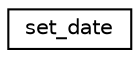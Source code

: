 digraph "Graphical Class Hierarchy"
{
 // INTERACTIVE_SVG=YES
 // LATEX_PDF_SIZE
  edge [fontname="Helvetica",fontsize="10",labelfontname="Helvetica",labelfontsize="10"];
  node [fontname="Helvetica",fontsize="10",shape=record];
  rankdir="LR";
  Node0 [label="set_date",height=0.2,width=0.4,color="black", fillcolor="white", style="filled",URL="$interfacetime__manager__mod_1_1set__date.html",tooltip="Given an input date in year, month, days, etc., creates a time_type that represents this time interva..."];
}

